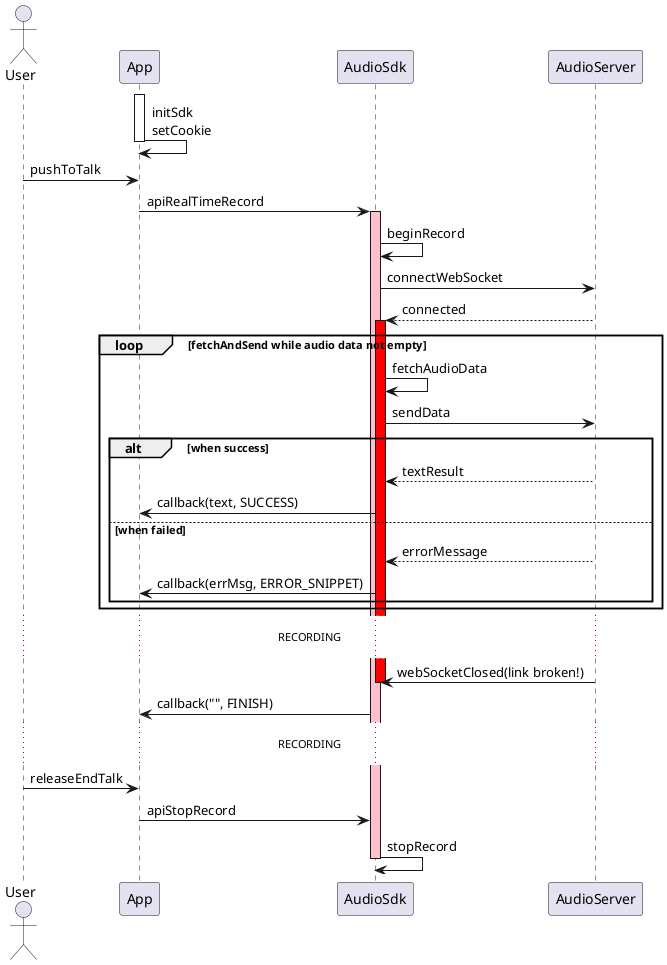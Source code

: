 序列图： 录音中webSocket意外断开
问题：意外断开后没有重连，后续数据都没发出去

Pink: audio recording
Red: data sending

@startuml
actor User
participant App
participant AudioSdk as Sdk
participant AudioServer as Server

activate App
App -> App: initSdk \nsetCookie
deactivate App

User -> App: pushToTalk
App -> Sdk: apiRealTimeRecord

activate Sdk #Pink
Sdk -> Sdk: beginRecord
Sdk -> Server: connectWebSocket
Server --> Sdk: connected

activate Sdk #Red
loop fetchAndSend while audio data not empty
Sdk -> Sdk: fetchAudioData
Sdk -> Server: sendData
    alt when success
    Server --> Sdk: textResult
    Sdk -> App: callback(text, SUCCESS)
    else when failed
    Server --> Sdk: errorMessage
    Sdk -> App: callback(errMsg, ERROR_SNIPPET)
    end
end

... RECORDING ...
' 问题：webSocket意外断开没有retry连接，后续录音一直都没有发出去
Server -> Sdk: webSocketClosed(link broken!)
deactivate Sdk
'webSocket disconnect
Sdk -> App: callback("", FINISH)

... RECORDING ...
User -> App: releaseEndTalk
App -> Sdk: apiStopRecord
Sdk -> Sdk: stopRecord
deactivate Sdk

@enduml
